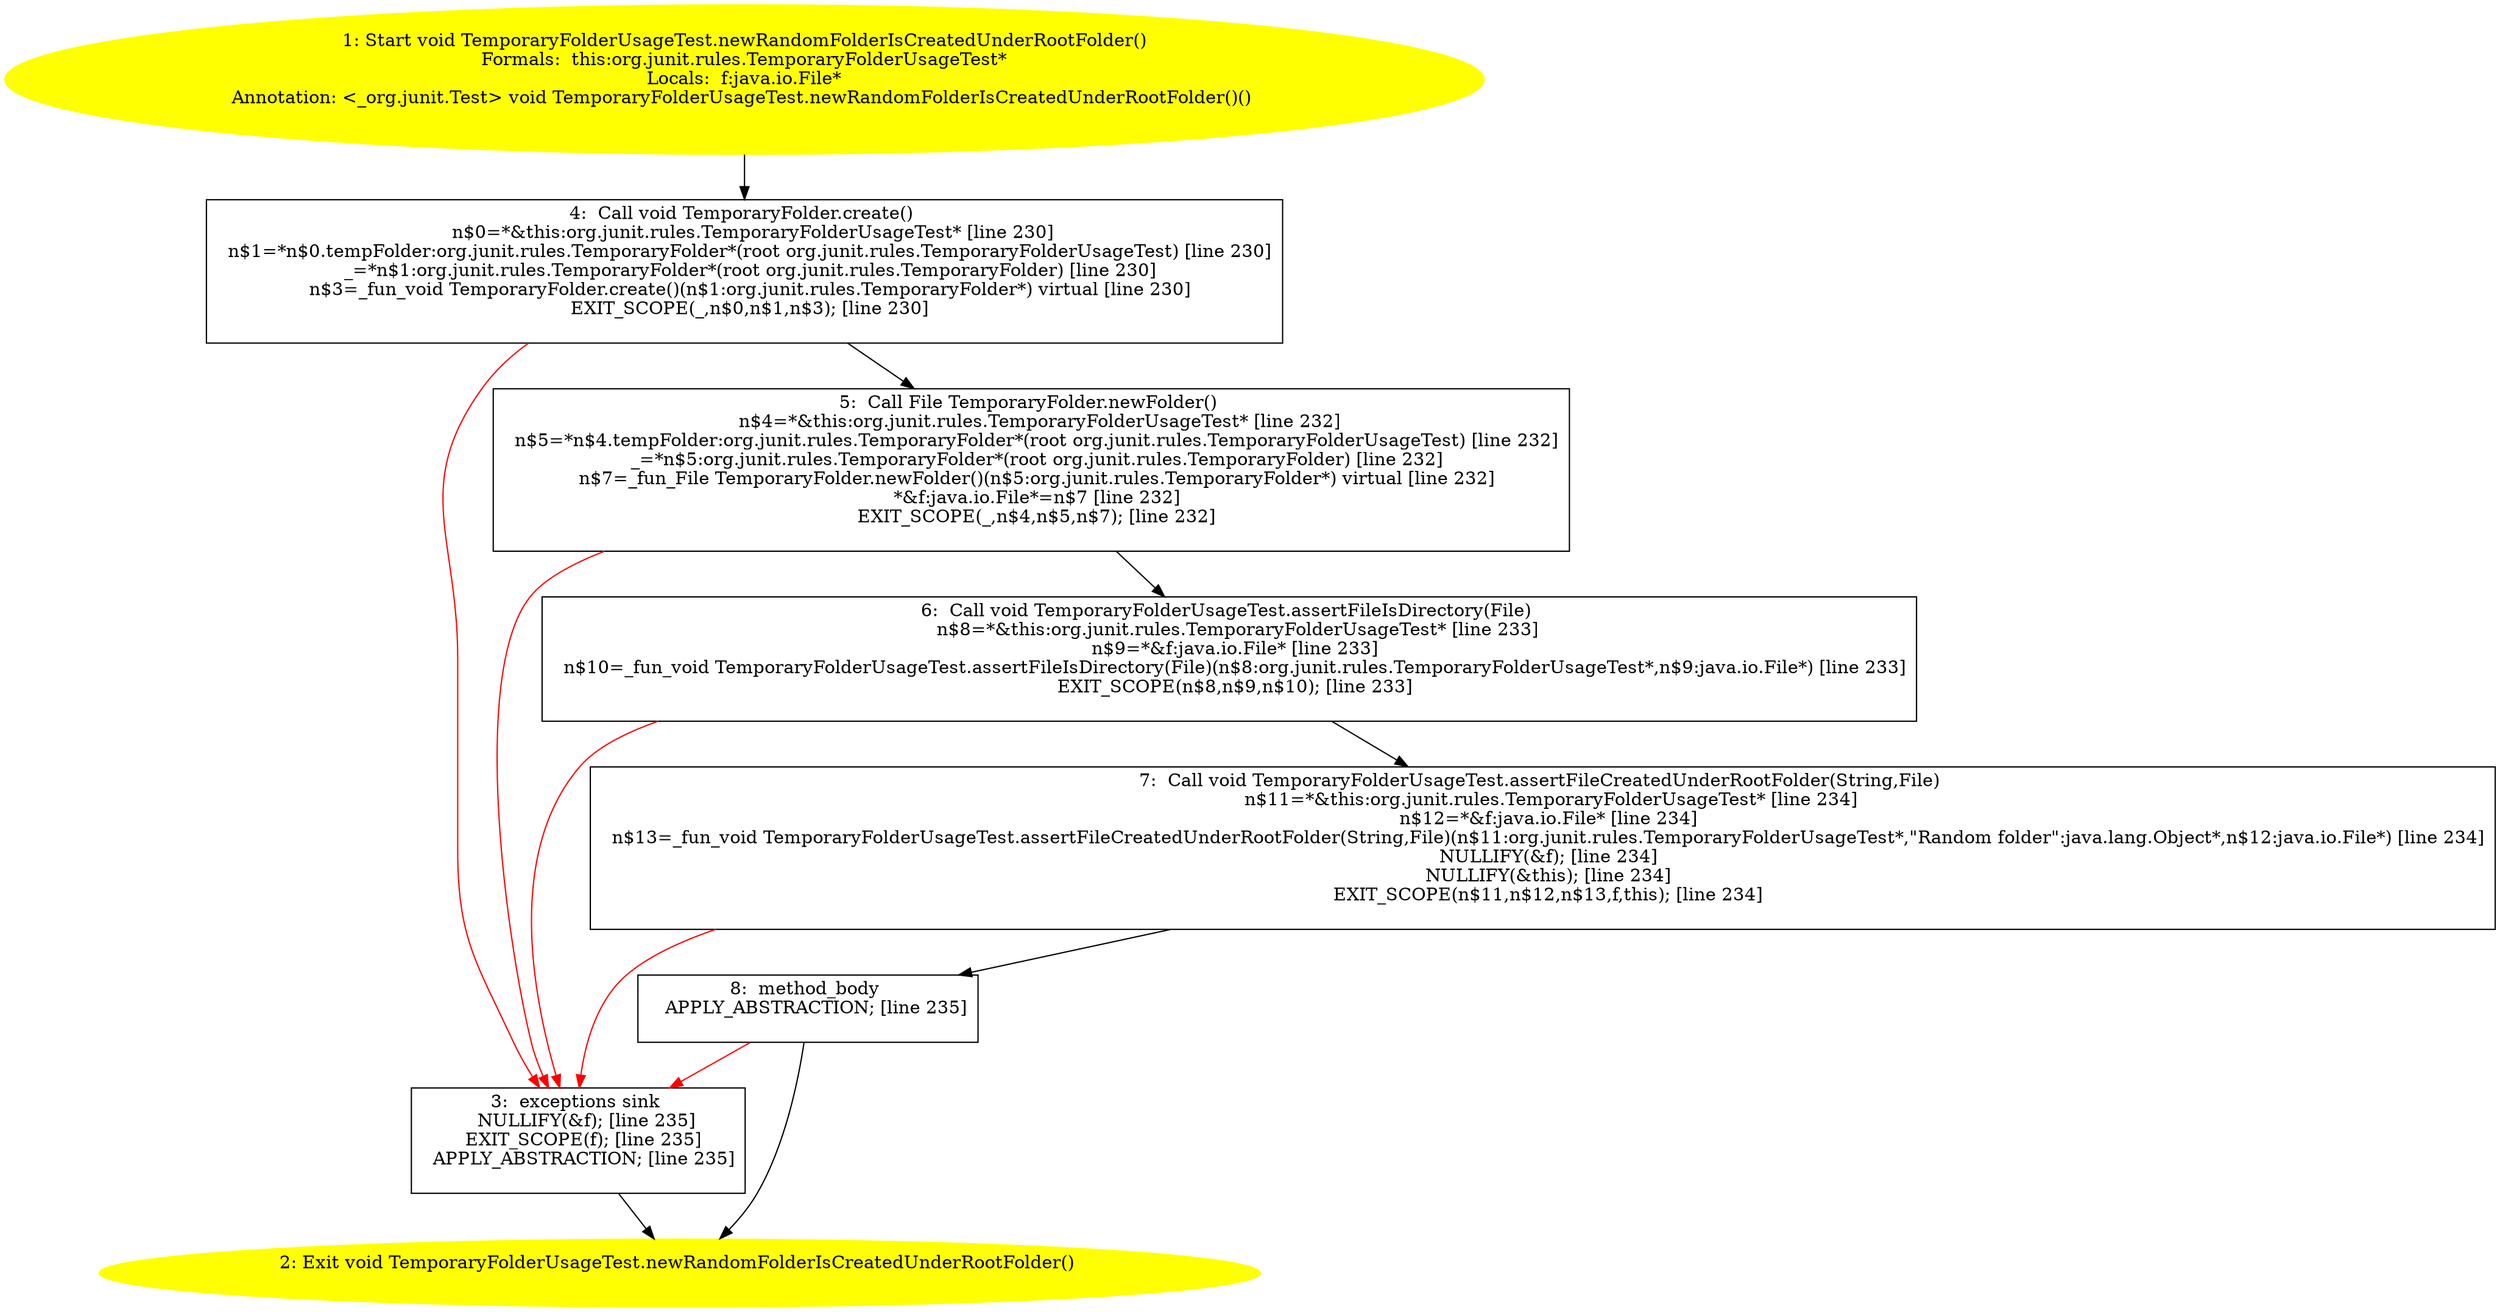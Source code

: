 /* @generated */
digraph cfg {
"org.junit.rules.TemporaryFolderUsageTest.newRandomFolderIsCreatedUnderRootFolder():void.5ab938f7c9d68f2e92c7d86cf449bc0a_1" [label="1: Start void TemporaryFolderUsageTest.newRandomFolderIsCreatedUnderRootFolder()\nFormals:  this:org.junit.rules.TemporaryFolderUsageTest*\nLocals:  f:java.io.File*\nAnnotation: <_org.junit.Test> void TemporaryFolderUsageTest.newRandomFolderIsCreatedUnderRootFolder()() \n  " color=yellow style=filled]
	

	 "org.junit.rules.TemporaryFolderUsageTest.newRandomFolderIsCreatedUnderRootFolder():void.5ab938f7c9d68f2e92c7d86cf449bc0a_1" -> "org.junit.rules.TemporaryFolderUsageTest.newRandomFolderIsCreatedUnderRootFolder():void.5ab938f7c9d68f2e92c7d86cf449bc0a_4" ;
"org.junit.rules.TemporaryFolderUsageTest.newRandomFolderIsCreatedUnderRootFolder():void.5ab938f7c9d68f2e92c7d86cf449bc0a_2" [label="2: Exit void TemporaryFolderUsageTest.newRandomFolderIsCreatedUnderRootFolder() \n  " color=yellow style=filled]
	

"org.junit.rules.TemporaryFolderUsageTest.newRandomFolderIsCreatedUnderRootFolder():void.5ab938f7c9d68f2e92c7d86cf449bc0a_3" [label="3:  exceptions sink \n   NULLIFY(&f); [line 235]\n  EXIT_SCOPE(f); [line 235]\n  APPLY_ABSTRACTION; [line 235]\n " shape="box"]
	

	 "org.junit.rules.TemporaryFolderUsageTest.newRandomFolderIsCreatedUnderRootFolder():void.5ab938f7c9d68f2e92c7d86cf449bc0a_3" -> "org.junit.rules.TemporaryFolderUsageTest.newRandomFolderIsCreatedUnderRootFolder():void.5ab938f7c9d68f2e92c7d86cf449bc0a_2" ;
"org.junit.rules.TemporaryFolderUsageTest.newRandomFolderIsCreatedUnderRootFolder():void.5ab938f7c9d68f2e92c7d86cf449bc0a_4" [label="4:  Call void TemporaryFolder.create() \n   n$0=*&this:org.junit.rules.TemporaryFolderUsageTest* [line 230]\n  n$1=*n$0.tempFolder:org.junit.rules.TemporaryFolder*(root org.junit.rules.TemporaryFolderUsageTest) [line 230]\n  _=*n$1:org.junit.rules.TemporaryFolder*(root org.junit.rules.TemporaryFolder) [line 230]\n  n$3=_fun_void TemporaryFolder.create()(n$1:org.junit.rules.TemporaryFolder*) virtual [line 230]\n  EXIT_SCOPE(_,n$0,n$1,n$3); [line 230]\n " shape="box"]
	

	 "org.junit.rules.TemporaryFolderUsageTest.newRandomFolderIsCreatedUnderRootFolder():void.5ab938f7c9d68f2e92c7d86cf449bc0a_4" -> "org.junit.rules.TemporaryFolderUsageTest.newRandomFolderIsCreatedUnderRootFolder():void.5ab938f7c9d68f2e92c7d86cf449bc0a_5" ;
	 "org.junit.rules.TemporaryFolderUsageTest.newRandomFolderIsCreatedUnderRootFolder():void.5ab938f7c9d68f2e92c7d86cf449bc0a_4" -> "org.junit.rules.TemporaryFolderUsageTest.newRandomFolderIsCreatedUnderRootFolder():void.5ab938f7c9d68f2e92c7d86cf449bc0a_3" [color="red" ];
"org.junit.rules.TemporaryFolderUsageTest.newRandomFolderIsCreatedUnderRootFolder():void.5ab938f7c9d68f2e92c7d86cf449bc0a_5" [label="5:  Call File TemporaryFolder.newFolder() \n   n$4=*&this:org.junit.rules.TemporaryFolderUsageTest* [line 232]\n  n$5=*n$4.tempFolder:org.junit.rules.TemporaryFolder*(root org.junit.rules.TemporaryFolderUsageTest) [line 232]\n  _=*n$5:org.junit.rules.TemporaryFolder*(root org.junit.rules.TemporaryFolder) [line 232]\n  n$7=_fun_File TemporaryFolder.newFolder()(n$5:org.junit.rules.TemporaryFolder*) virtual [line 232]\n  *&f:java.io.File*=n$7 [line 232]\n  EXIT_SCOPE(_,n$4,n$5,n$7); [line 232]\n " shape="box"]
	

	 "org.junit.rules.TemporaryFolderUsageTest.newRandomFolderIsCreatedUnderRootFolder():void.5ab938f7c9d68f2e92c7d86cf449bc0a_5" -> "org.junit.rules.TemporaryFolderUsageTest.newRandomFolderIsCreatedUnderRootFolder():void.5ab938f7c9d68f2e92c7d86cf449bc0a_6" ;
	 "org.junit.rules.TemporaryFolderUsageTest.newRandomFolderIsCreatedUnderRootFolder():void.5ab938f7c9d68f2e92c7d86cf449bc0a_5" -> "org.junit.rules.TemporaryFolderUsageTest.newRandomFolderIsCreatedUnderRootFolder():void.5ab938f7c9d68f2e92c7d86cf449bc0a_3" [color="red" ];
"org.junit.rules.TemporaryFolderUsageTest.newRandomFolderIsCreatedUnderRootFolder():void.5ab938f7c9d68f2e92c7d86cf449bc0a_6" [label="6:  Call void TemporaryFolderUsageTest.assertFileIsDirectory(File) \n   n$8=*&this:org.junit.rules.TemporaryFolderUsageTest* [line 233]\n  n$9=*&f:java.io.File* [line 233]\n  n$10=_fun_void TemporaryFolderUsageTest.assertFileIsDirectory(File)(n$8:org.junit.rules.TemporaryFolderUsageTest*,n$9:java.io.File*) [line 233]\n  EXIT_SCOPE(n$8,n$9,n$10); [line 233]\n " shape="box"]
	

	 "org.junit.rules.TemporaryFolderUsageTest.newRandomFolderIsCreatedUnderRootFolder():void.5ab938f7c9d68f2e92c7d86cf449bc0a_6" -> "org.junit.rules.TemporaryFolderUsageTest.newRandomFolderIsCreatedUnderRootFolder():void.5ab938f7c9d68f2e92c7d86cf449bc0a_7" ;
	 "org.junit.rules.TemporaryFolderUsageTest.newRandomFolderIsCreatedUnderRootFolder():void.5ab938f7c9d68f2e92c7d86cf449bc0a_6" -> "org.junit.rules.TemporaryFolderUsageTest.newRandomFolderIsCreatedUnderRootFolder():void.5ab938f7c9d68f2e92c7d86cf449bc0a_3" [color="red" ];
"org.junit.rules.TemporaryFolderUsageTest.newRandomFolderIsCreatedUnderRootFolder():void.5ab938f7c9d68f2e92c7d86cf449bc0a_7" [label="7:  Call void TemporaryFolderUsageTest.assertFileCreatedUnderRootFolder(String,File) \n   n$11=*&this:org.junit.rules.TemporaryFolderUsageTest* [line 234]\n  n$12=*&f:java.io.File* [line 234]\n  n$13=_fun_void TemporaryFolderUsageTest.assertFileCreatedUnderRootFolder(String,File)(n$11:org.junit.rules.TemporaryFolderUsageTest*,\"Random folder\":java.lang.Object*,n$12:java.io.File*) [line 234]\n  NULLIFY(&f); [line 234]\n  NULLIFY(&this); [line 234]\n  EXIT_SCOPE(n$11,n$12,n$13,f,this); [line 234]\n " shape="box"]
	

	 "org.junit.rules.TemporaryFolderUsageTest.newRandomFolderIsCreatedUnderRootFolder():void.5ab938f7c9d68f2e92c7d86cf449bc0a_7" -> "org.junit.rules.TemporaryFolderUsageTest.newRandomFolderIsCreatedUnderRootFolder():void.5ab938f7c9d68f2e92c7d86cf449bc0a_8" ;
	 "org.junit.rules.TemporaryFolderUsageTest.newRandomFolderIsCreatedUnderRootFolder():void.5ab938f7c9d68f2e92c7d86cf449bc0a_7" -> "org.junit.rules.TemporaryFolderUsageTest.newRandomFolderIsCreatedUnderRootFolder():void.5ab938f7c9d68f2e92c7d86cf449bc0a_3" [color="red" ];
"org.junit.rules.TemporaryFolderUsageTest.newRandomFolderIsCreatedUnderRootFolder():void.5ab938f7c9d68f2e92c7d86cf449bc0a_8" [label="8:  method_body \n   APPLY_ABSTRACTION; [line 235]\n " shape="box"]
	

	 "org.junit.rules.TemporaryFolderUsageTest.newRandomFolderIsCreatedUnderRootFolder():void.5ab938f7c9d68f2e92c7d86cf449bc0a_8" -> "org.junit.rules.TemporaryFolderUsageTest.newRandomFolderIsCreatedUnderRootFolder():void.5ab938f7c9d68f2e92c7d86cf449bc0a_2" ;
	 "org.junit.rules.TemporaryFolderUsageTest.newRandomFolderIsCreatedUnderRootFolder():void.5ab938f7c9d68f2e92c7d86cf449bc0a_8" -> "org.junit.rules.TemporaryFolderUsageTest.newRandomFolderIsCreatedUnderRootFolder():void.5ab938f7c9d68f2e92c7d86cf449bc0a_3" [color="red" ];
}
